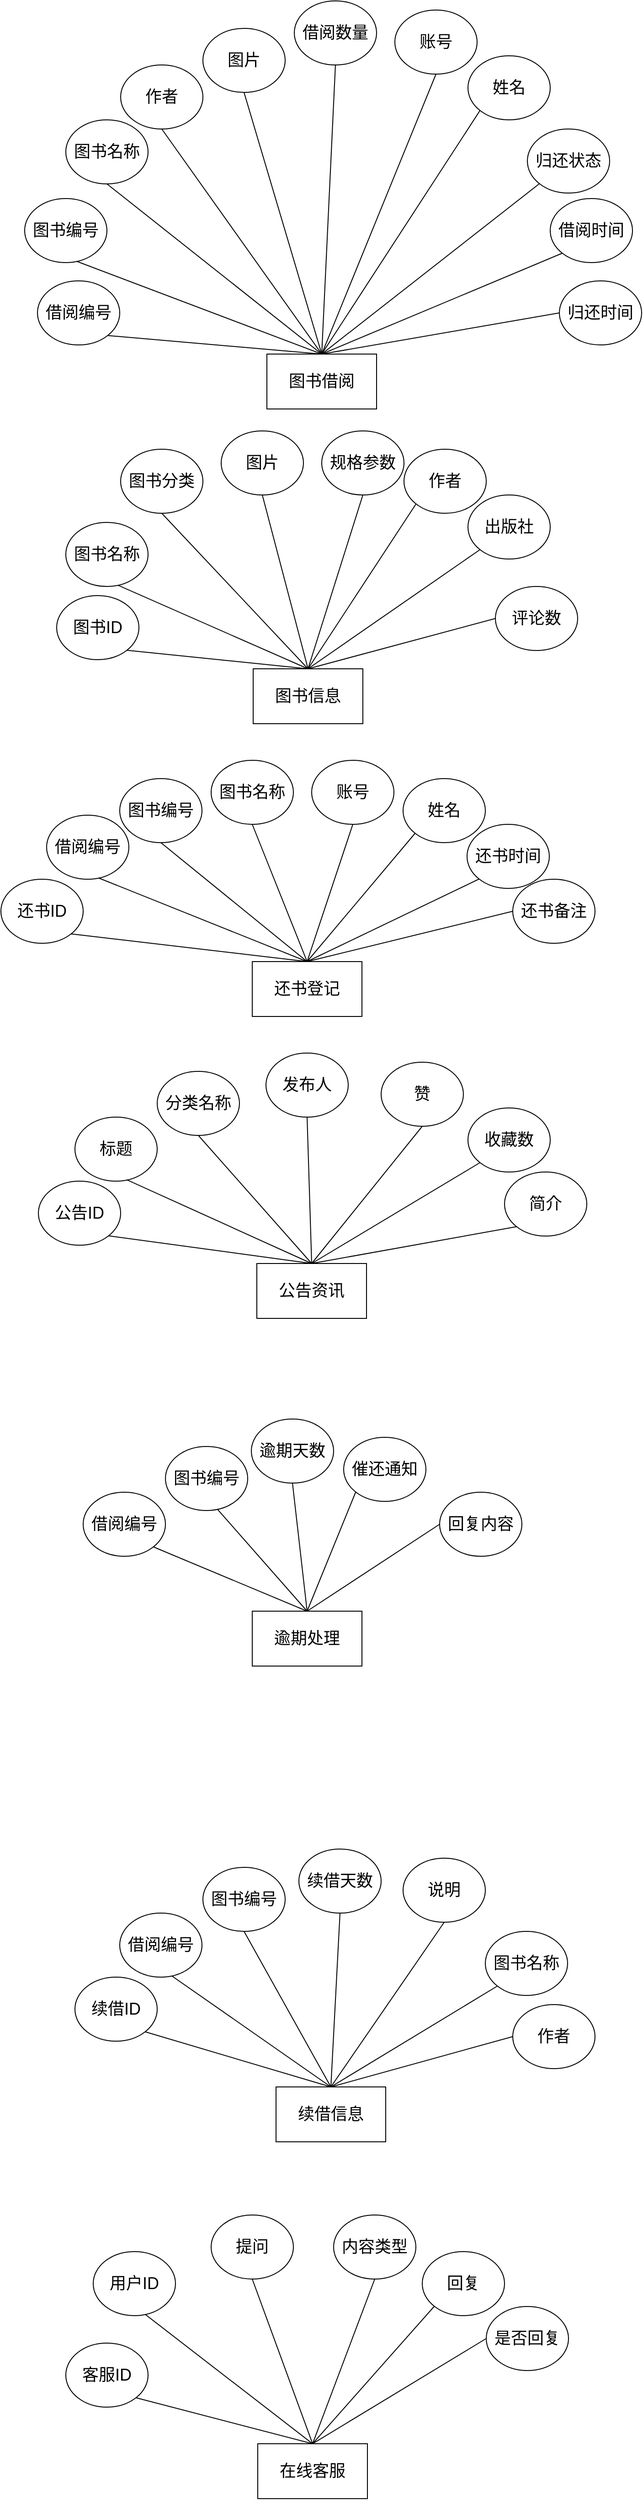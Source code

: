 <mxfile version="26.1.0">
  <diagram name="第 1 页" id="r9efI1w3UbtWpnC61uxg">
    <mxGraphModel dx="2333" dy="2314" grid="1" gridSize="10" guides="1" tooltips="1" connect="1" arrows="1" fold="1" page="1" pageScale="1" pageWidth="827" pageHeight="1169" math="0" shadow="0">
      <root>
        <mxCell id="0" />
        <mxCell id="1" parent="0" />
        <mxCell id="zDYpZziFO8J9DqXucdiA-1" value="&lt;span style=&quot;font-size: 18px;&quot;&gt;图书借阅&lt;/span&gt;" style="rounded=0;whiteSpace=wrap;html=1;" parent="1" vertex="1">
          <mxGeometry x="340" y="-504" width="120" height="60" as="geometry" />
        </mxCell>
        <mxCell id="zDYpZziFO8J9DqXucdiA-2" value="&lt;span style=&quot;font-size: 18px;&quot;&gt;借阅编号&lt;/span&gt;" style="ellipse;whiteSpace=wrap;html=1;" parent="1" vertex="1">
          <mxGeometry x="89" y="-584" width="90" height="70" as="geometry" />
        </mxCell>
        <mxCell id="zDYpZziFO8J9DqXucdiA-3" value="&lt;font style=&quot;font-size: 18px;&quot;&gt;图书编号&lt;/font&gt;" style="ellipse;whiteSpace=wrap;html=1;" parent="1" vertex="1">
          <mxGeometry x="75" y="-674" width="90" height="70" as="geometry" />
        </mxCell>
        <mxCell id="zDYpZziFO8J9DqXucdiA-4" value="&lt;font style=&quot;font-size: 18px;&quot;&gt;图书名称&lt;/font&gt;" style="ellipse;whiteSpace=wrap;html=1;" parent="1" vertex="1">
          <mxGeometry x="120" y="-760" width="90" height="70" as="geometry" />
        </mxCell>
        <mxCell id="zDYpZziFO8J9DqXucdiA-5" value="&lt;font style=&quot;font-size: 18px;&quot;&gt;作者&lt;/font&gt;" style="ellipse;whiteSpace=wrap;html=1;" parent="1" vertex="1">
          <mxGeometry x="180" y="-820" width="90" height="70" as="geometry" />
        </mxCell>
        <mxCell id="zDYpZziFO8J9DqXucdiA-6" value="&lt;span style=&quot;font-size: 18px;&quot;&gt;图片&lt;/span&gt;" style="ellipse;whiteSpace=wrap;html=1;" parent="1" vertex="1">
          <mxGeometry x="270" y="-860" width="90" height="70" as="geometry" />
        </mxCell>
        <mxCell id="zDYpZziFO8J9DqXucdiA-7" value="" style="endArrow=none;html=1;rounded=0;entryX=1;entryY=1;entryDx=0;entryDy=0;exitX=0.5;exitY=0;exitDx=0;exitDy=0;" parent="1" source="zDYpZziFO8J9DqXucdiA-1" target="zDYpZziFO8J9DqXucdiA-2" edge="1">
          <mxGeometry width="50" height="50" relative="1" as="geometry">
            <mxPoint x="380" y="-454" as="sourcePoint" />
            <mxPoint x="430" y="-504" as="targetPoint" />
          </mxGeometry>
        </mxCell>
        <mxCell id="zDYpZziFO8J9DqXucdiA-8" value="" style="endArrow=none;html=1;rounded=0;entryX=0.632;entryY=0.98;entryDx=0;entryDy=0;exitX=0.5;exitY=0;exitDx=0;exitDy=0;entryPerimeter=0;" parent="1" source="zDYpZziFO8J9DqXucdiA-1" target="zDYpZziFO8J9DqXucdiA-3" edge="1">
          <mxGeometry width="50" height="50" relative="1" as="geometry">
            <mxPoint x="410" y="-494" as="sourcePoint" />
            <mxPoint x="237" y="-564" as="targetPoint" />
          </mxGeometry>
        </mxCell>
        <mxCell id="zDYpZziFO8J9DqXucdiA-9" value="" style="endArrow=none;html=1;rounded=0;entryX=0.5;entryY=1;entryDx=0;entryDy=0;exitX=0.5;exitY=0;exitDx=0;exitDy=0;" parent="1" source="zDYpZziFO8J9DqXucdiA-1" target="zDYpZziFO8J9DqXucdiA-4" edge="1">
          <mxGeometry width="50" height="50" relative="1" as="geometry">
            <mxPoint x="410" y="-494" as="sourcePoint" />
            <mxPoint x="327" y="-615" as="targetPoint" />
          </mxGeometry>
        </mxCell>
        <mxCell id="zDYpZziFO8J9DqXucdiA-10" value="" style="endArrow=none;html=1;rounded=0;entryX=0.5;entryY=1;entryDx=0;entryDy=0;" parent="1" target="zDYpZziFO8J9DqXucdiA-5" edge="1">
          <mxGeometry width="50" height="50" relative="1" as="geometry">
            <mxPoint x="400" y="-504" as="sourcePoint" />
            <mxPoint x="425" y="-644" as="targetPoint" />
          </mxGeometry>
        </mxCell>
        <mxCell id="zDYpZziFO8J9DqXucdiA-11" value="" style="endArrow=none;html=1;rounded=0;entryX=0.5;entryY=1;entryDx=0;entryDy=0;" parent="1" target="zDYpZziFO8J9DqXucdiA-6" edge="1">
          <mxGeometry width="50" height="50" relative="1" as="geometry">
            <mxPoint x="400" y="-504" as="sourcePoint" />
            <mxPoint x="523" y="-624" as="targetPoint" />
          </mxGeometry>
        </mxCell>
        <mxCell id="zDYpZziFO8J9DqXucdiA-12" value="&lt;font style=&quot;font-size: 18px;&quot;&gt;在线客服&lt;/font&gt;" style="rounded=0;whiteSpace=wrap;html=1;" parent="1" vertex="1">
          <mxGeometry x="330" y="1780" width="120" height="60" as="geometry" />
        </mxCell>
        <mxCell id="zDYpZziFO8J9DqXucdiA-13" value="&lt;font style=&quot;font-size: 18px;&quot;&gt;客服ID&lt;/font&gt;" style="ellipse;whiteSpace=wrap;html=1;" parent="1" vertex="1">
          <mxGeometry x="120" y="1670" width="90" height="70" as="geometry" />
        </mxCell>
        <mxCell id="zDYpZziFO8J9DqXucdiA-14" value="&lt;font style=&quot;font-size: 18px;&quot;&gt;用户ID&lt;/font&gt;" style="ellipse;whiteSpace=wrap;html=1;" parent="1" vertex="1">
          <mxGeometry x="150" y="1570" width="90" height="70" as="geometry" />
        </mxCell>
        <mxCell id="zDYpZziFO8J9DqXucdiA-15" value="&lt;font style=&quot;font-size: 18px;&quot;&gt;提问&lt;/font&gt;" style="ellipse;whiteSpace=wrap;html=1;" parent="1" vertex="1">
          <mxGeometry x="279" y="1530" width="90" height="70" as="geometry" />
        </mxCell>
        <mxCell id="zDYpZziFO8J9DqXucdiA-16" value="&lt;font style=&quot;font-size: 18px;&quot;&gt;回复&lt;/font&gt;" style="ellipse;whiteSpace=wrap;html=1;" parent="1" vertex="1">
          <mxGeometry x="510" y="1570" width="90" height="70" as="geometry" />
        </mxCell>
        <mxCell id="zDYpZziFO8J9DqXucdiA-17" value="&lt;font style=&quot;font-size: 18px;&quot;&gt;是否回复&lt;/font&gt;" style="ellipse;whiteSpace=wrap;html=1;" parent="1" vertex="1">
          <mxGeometry x="580" y="1630" width="90" height="70" as="geometry" />
        </mxCell>
        <mxCell id="zDYpZziFO8J9DqXucdiA-18" value="" style="endArrow=none;html=1;rounded=0;entryX=1;entryY=1;entryDx=0;entryDy=0;exitX=0.5;exitY=0;exitDx=0;exitDy=0;" parent="1" source="zDYpZziFO8J9DqXucdiA-12" target="zDYpZziFO8J9DqXucdiA-13" edge="1">
          <mxGeometry width="50" height="50" relative="1" as="geometry">
            <mxPoint x="370" y="1830" as="sourcePoint" />
            <mxPoint x="420" y="1780" as="targetPoint" />
          </mxGeometry>
        </mxCell>
        <mxCell id="zDYpZziFO8J9DqXucdiA-19" value="" style="endArrow=none;html=1;rounded=0;entryX=0.632;entryY=0.98;entryDx=0;entryDy=0;exitX=0.5;exitY=0;exitDx=0;exitDy=0;entryPerimeter=0;" parent="1" source="zDYpZziFO8J9DqXucdiA-12" target="zDYpZziFO8J9DqXucdiA-14" edge="1">
          <mxGeometry width="50" height="50" relative="1" as="geometry">
            <mxPoint x="400" y="1790" as="sourcePoint" />
            <mxPoint x="227" y="1720" as="targetPoint" />
          </mxGeometry>
        </mxCell>
        <mxCell id="zDYpZziFO8J9DqXucdiA-20" value="" style="endArrow=none;html=1;rounded=0;entryX=0.5;entryY=1;entryDx=0;entryDy=0;exitX=0.5;exitY=0;exitDx=0;exitDy=0;" parent="1" source="zDYpZziFO8J9DqXucdiA-12" target="zDYpZziFO8J9DqXucdiA-15" edge="1">
          <mxGeometry width="50" height="50" relative="1" as="geometry">
            <mxPoint x="400" y="1790" as="sourcePoint" />
            <mxPoint x="317" y="1669" as="targetPoint" />
          </mxGeometry>
        </mxCell>
        <mxCell id="zDYpZziFO8J9DqXucdiA-21" value="" style="endArrow=none;html=1;rounded=0;entryX=0;entryY=1;entryDx=0;entryDy=0;" parent="1" target="zDYpZziFO8J9DqXucdiA-16" edge="1">
          <mxGeometry width="50" height="50" relative="1" as="geometry">
            <mxPoint x="390" y="1780" as="sourcePoint" />
            <mxPoint x="415" y="1640" as="targetPoint" />
          </mxGeometry>
        </mxCell>
        <mxCell id="zDYpZziFO8J9DqXucdiA-22" value="" style="endArrow=none;html=1;rounded=0;entryX=0;entryY=0.5;entryDx=0;entryDy=0;" parent="1" target="zDYpZziFO8J9DqXucdiA-17" edge="1">
          <mxGeometry width="50" height="50" relative="1" as="geometry">
            <mxPoint x="390" y="1780" as="sourcePoint" />
            <mxPoint x="513" y="1660" as="targetPoint" />
          </mxGeometry>
        </mxCell>
        <mxCell id="zDYpZziFO8J9DqXucdiA-23" value="&lt;font style=&quot;font-size: 18px;&quot;&gt;图书信息&lt;/font&gt;" style="rounded=0;whiteSpace=wrap;html=1;" parent="1" vertex="1">
          <mxGeometry x="325" y="-160" width="120" height="60" as="geometry" />
        </mxCell>
        <mxCell id="zDYpZziFO8J9DqXucdiA-24" value="&lt;span style=&quot;font-size: 18px;&quot;&gt;图书ID&lt;/span&gt;" style="ellipse;whiteSpace=wrap;html=1;" parent="1" vertex="1">
          <mxGeometry x="110" y="-240" width="90" height="70" as="geometry" />
        </mxCell>
        <mxCell id="zDYpZziFO8J9DqXucdiA-25" value="&lt;span style=&quot;font-size: 18px;&quot;&gt;图书名称&lt;/span&gt;" style="ellipse;whiteSpace=wrap;html=1;" parent="1" vertex="1">
          <mxGeometry x="120" y="-320" width="90" height="70" as="geometry" />
        </mxCell>
        <mxCell id="zDYpZziFO8J9DqXucdiA-26" value="&lt;font style=&quot;font-size: 18px;&quot;&gt;图书分类&lt;/font&gt;" style="ellipse;whiteSpace=wrap;html=1;" parent="1" vertex="1">
          <mxGeometry x="180" y="-400" width="90" height="70" as="geometry" />
        </mxCell>
        <mxCell id="zDYpZziFO8J9DqXucdiA-27" value="&lt;font style=&quot;font-size: 18px;&quot;&gt;出版社&lt;/font&gt;" style="ellipse;whiteSpace=wrap;html=1;" parent="1" vertex="1">
          <mxGeometry x="560" y="-350" width="90" height="70" as="geometry" />
        </mxCell>
        <mxCell id="zDYpZziFO8J9DqXucdiA-28" value="&lt;span style=&quot;font-size: 18px;&quot;&gt;评论数&lt;/span&gt;" style="ellipse;whiteSpace=wrap;html=1;" parent="1" vertex="1">
          <mxGeometry x="590" y="-250" width="90" height="70" as="geometry" />
        </mxCell>
        <mxCell id="zDYpZziFO8J9DqXucdiA-29" value="" style="endArrow=none;html=1;rounded=0;entryX=1;entryY=1;entryDx=0;entryDy=0;exitX=0.5;exitY=0;exitDx=0;exitDy=0;" parent="1" source="zDYpZziFO8J9DqXucdiA-23" target="zDYpZziFO8J9DqXucdiA-24" edge="1">
          <mxGeometry width="50" height="50" relative="1" as="geometry">
            <mxPoint x="365" y="-110" as="sourcePoint" />
            <mxPoint x="415" y="-160" as="targetPoint" />
          </mxGeometry>
        </mxCell>
        <mxCell id="zDYpZziFO8J9DqXucdiA-30" value="" style="endArrow=none;html=1;rounded=0;entryX=0.632;entryY=0.98;entryDx=0;entryDy=0;exitX=0.5;exitY=0;exitDx=0;exitDy=0;entryPerimeter=0;" parent="1" source="zDYpZziFO8J9DqXucdiA-23" target="zDYpZziFO8J9DqXucdiA-25" edge="1">
          <mxGeometry width="50" height="50" relative="1" as="geometry">
            <mxPoint x="395" y="-150" as="sourcePoint" />
            <mxPoint x="222" y="-220" as="targetPoint" />
          </mxGeometry>
        </mxCell>
        <mxCell id="zDYpZziFO8J9DqXucdiA-31" value="" style="endArrow=none;html=1;rounded=0;entryX=0.5;entryY=1;entryDx=0;entryDy=0;exitX=0.5;exitY=0;exitDx=0;exitDy=0;" parent="1" source="zDYpZziFO8J9DqXucdiA-23" target="zDYpZziFO8J9DqXucdiA-26" edge="1">
          <mxGeometry width="50" height="50" relative="1" as="geometry">
            <mxPoint x="395" y="-150" as="sourcePoint" />
            <mxPoint x="312" y="-271" as="targetPoint" />
          </mxGeometry>
        </mxCell>
        <mxCell id="zDYpZziFO8J9DqXucdiA-32" value="" style="endArrow=none;html=1;rounded=0;entryX=0;entryY=1;entryDx=0;entryDy=0;" parent="1" target="zDYpZziFO8J9DqXucdiA-27" edge="1">
          <mxGeometry width="50" height="50" relative="1" as="geometry">
            <mxPoint x="385" y="-160" as="sourcePoint" />
            <mxPoint x="410" y="-300" as="targetPoint" />
          </mxGeometry>
        </mxCell>
        <mxCell id="zDYpZziFO8J9DqXucdiA-33" value="" style="endArrow=none;html=1;rounded=0;entryX=0;entryY=0.5;entryDx=0;entryDy=0;" parent="1" target="zDYpZziFO8J9DqXucdiA-28" edge="1">
          <mxGeometry width="50" height="50" relative="1" as="geometry">
            <mxPoint x="385" y="-160" as="sourcePoint" />
            <mxPoint x="508" y="-280" as="targetPoint" />
          </mxGeometry>
        </mxCell>
        <mxCell id="zDYpZziFO8J9DqXucdiA-35" value="&lt;font style=&quot;font-size: 18px;&quot;&gt;还书登记&lt;/font&gt;" style="rounded=0;whiteSpace=wrap;html=1;" parent="1" vertex="1">
          <mxGeometry x="324" y="160" width="120" height="60" as="geometry" />
        </mxCell>
        <mxCell id="zDYpZziFO8J9DqXucdiA-36" value="&lt;font style=&quot;font-size: 18px;&quot;&gt;还书ID&lt;/font&gt;" style="ellipse;whiteSpace=wrap;html=1;" parent="1" vertex="1">
          <mxGeometry x="49" y="70" width="90" height="70" as="geometry" />
        </mxCell>
        <mxCell id="zDYpZziFO8J9DqXucdiA-37" value="&lt;font style=&quot;font-size: 18px;&quot;&gt;借阅编号&lt;/font&gt;" style="ellipse;whiteSpace=wrap;html=1;" parent="1" vertex="1">
          <mxGeometry x="99" width="90" height="70" as="geometry" />
        </mxCell>
        <mxCell id="zDYpZziFO8J9DqXucdiA-38" value="&lt;font style=&quot;font-size: 18px;&quot;&gt;图书编号&lt;/font&gt;" style="ellipse;whiteSpace=wrap;html=1;" parent="1" vertex="1">
          <mxGeometry x="179" y="-40" width="90" height="70" as="geometry" />
        </mxCell>
        <mxCell id="zDYpZziFO8J9DqXucdiA-39" value="&lt;font style=&quot;font-size: 18px;&quot;&gt;图书名称&lt;/font&gt;" style="ellipse;whiteSpace=wrap;html=1;" parent="1" vertex="1">
          <mxGeometry x="279" y="-60" width="90" height="70" as="geometry" />
        </mxCell>
        <mxCell id="zDYpZziFO8J9DqXucdiA-41" value="" style="endArrow=none;html=1;rounded=0;entryX=1;entryY=1;entryDx=0;entryDy=0;exitX=0.5;exitY=0;exitDx=0;exitDy=0;" parent="1" source="zDYpZziFO8J9DqXucdiA-35" target="zDYpZziFO8J9DqXucdiA-36" edge="1">
          <mxGeometry width="50" height="50" relative="1" as="geometry">
            <mxPoint x="364" y="210" as="sourcePoint" />
            <mxPoint x="414" y="160" as="targetPoint" />
          </mxGeometry>
        </mxCell>
        <mxCell id="zDYpZziFO8J9DqXucdiA-42" value="" style="endArrow=none;html=1;rounded=0;entryX=0.632;entryY=0.98;entryDx=0;entryDy=0;exitX=0.5;exitY=0;exitDx=0;exitDy=0;entryPerimeter=0;" parent="1" source="zDYpZziFO8J9DqXucdiA-35" target="zDYpZziFO8J9DqXucdiA-37" edge="1">
          <mxGeometry width="50" height="50" relative="1" as="geometry">
            <mxPoint x="394" y="170" as="sourcePoint" />
            <mxPoint x="221" y="100" as="targetPoint" />
          </mxGeometry>
        </mxCell>
        <mxCell id="zDYpZziFO8J9DqXucdiA-43" value="" style="endArrow=none;html=1;rounded=0;entryX=0.5;entryY=1;entryDx=0;entryDy=0;exitX=0.5;exitY=0;exitDx=0;exitDy=0;" parent="1" source="zDYpZziFO8J9DqXucdiA-35" target="zDYpZziFO8J9DqXucdiA-38" edge="1">
          <mxGeometry width="50" height="50" relative="1" as="geometry">
            <mxPoint x="394" y="170" as="sourcePoint" />
            <mxPoint x="311" y="49" as="targetPoint" />
          </mxGeometry>
        </mxCell>
        <mxCell id="zDYpZziFO8J9DqXucdiA-44" value="" style="endArrow=none;html=1;rounded=0;entryX=0.5;entryY=1;entryDx=0;entryDy=0;" parent="1" target="zDYpZziFO8J9DqXucdiA-39" edge="1">
          <mxGeometry width="50" height="50" relative="1" as="geometry">
            <mxPoint x="384" y="160" as="sourcePoint" />
            <mxPoint x="409" y="20" as="targetPoint" />
          </mxGeometry>
        </mxCell>
        <mxCell id="zDYpZziFO8J9DqXucdiA-45" value="" style="endArrow=none;html=1;rounded=0;entryX=0;entryY=1;entryDx=0;entryDy=0;" parent="1" target="QWyzyQEguM0yE1Y3YgbR-22" edge="1">
          <mxGeometry width="50" height="50" relative="1" as="geometry">
            <mxPoint x="384" y="160" as="sourcePoint" />
            <mxPoint x="579" y="85" as="targetPoint" />
          </mxGeometry>
        </mxCell>
        <mxCell id="zDYpZziFO8J9DqXucdiA-57" value="&lt;font style=&quot;font-size: 18px;&quot;&gt;公告资讯&lt;/font&gt;" style="rounded=0;whiteSpace=wrap;html=1;" parent="1" vertex="1">
          <mxGeometry x="329" y="490" width="120" height="60" as="geometry" />
        </mxCell>
        <mxCell id="zDYpZziFO8J9DqXucdiA-58" value="&lt;font style=&quot;font-size: 18px;&quot;&gt;公告ID&lt;/font&gt;" style="ellipse;whiteSpace=wrap;html=1;" parent="1" vertex="1">
          <mxGeometry x="90" y="400" width="90" height="70" as="geometry" />
        </mxCell>
        <mxCell id="zDYpZziFO8J9DqXucdiA-59" value="&lt;font style=&quot;font-size: 18px;&quot;&gt;标题&lt;/font&gt;" style="ellipse;whiteSpace=wrap;html=1;" parent="1" vertex="1">
          <mxGeometry x="130" y="330" width="90" height="70" as="geometry" />
        </mxCell>
        <mxCell id="zDYpZziFO8J9DqXucdiA-61" value="&lt;span style=&quot;font-size: 18px;&quot;&gt;简介&lt;/span&gt;" style="ellipse;whiteSpace=wrap;html=1;" parent="1" vertex="1">
          <mxGeometry x="600" y="390" width="90" height="70" as="geometry" />
        </mxCell>
        <mxCell id="zDYpZziFO8J9DqXucdiA-63" value="" style="endArrow=none;html=1;rounded=0;entryX=1;entryY=1;entryDx=0;entryDy=0;exitX=0.5;exitY=0;exitDx=0;exitDy=0;" parent="1" source="zDYpZziFO8J9DqXucdiA-57" target="zDYpZziFO8J9DqXucdiA-58" edge="1">
          <mxGeometry width="50" height="50" relative="1" as="geometry">
            <mxPoint x="369" y="540" as="sourcePoint" />
            <mxPoint x="419" y="490" as="targetPoint" />
          </mxGeometry>
        </mxCell>
        <mxCell id="zDYpZziFO8J9DqXucdiA-64" value="" style="endArrow=none;html=1;rounded=0;entryX=0.632;entryY=0.98;entryDx=0;entryDy=0;exitX=0.5;exitY=0;exitDx=0;exitDy=0;entryPerimeter=0;" parent="1" source="zDYpZziFO8J9DqXucdiA-57" target="zDYpZziFO8J9DqXucdiA-59" edge="1">
          <mxGeometry width="50" height="50" relative="1" as="geometry">
            <mxPoint x="399" y="500" as="sourcePoint" />
            <mxPoint x="226" y="430" as="targetPoint" />
          </mxGeometry>
        </mxCell>
        <mxCell id="zDYpZziFO8J9DqXucdiA-66" value="" style="endArrow=none;html=1;rounded=0;entryX=0;entryY=1;entryDx=0;entryDy=0;" parent="1" target="zDYpZziFO8J9DqXucdiA-61" edge="1">
          <mxGeometry width="50" height="50" relative="1" as="geometry">
            <mxPoint x="389" y="490" as="sourcePoint" />
            <mxPoint x="414" y="350" as="targetPoint" />
          </mxGeometry>
        </mxCell>
        <mxCell id="zDYpZziFO8J9DqXucdiA-68" value="&lt;font style=&quot;font-size: 18px;&quot;&gt;逾期处理&lt;/font&gt;" style="rounded=0;whiteSpace=wrap;html=1;" parent="1" vertex="1">
          <mxGeometry x="324" y="870" width="120" height="60" as="geometry" />
        </mxCell>
        <mxCell id="zDYpZziFO8J9DqXucdiA-69" value="&lt;span style=&quot;font-size: 18px;&quot;&gt;借阅编号&lt;/span&gt;" style="ellipse;whiteSpace=wrap;html=1;" parent="1" vertex="1">
          <mxGeometry x="139" y="740" width="90" height="70" as="geometry" />
        </mxCell>
        <mxCell id="zDYpZziFO8J9DqXucdiA-70" value="&lt;font style=&quot;font-size: 18px;&quot;&gt;图书编号&lt;/font&gt;" style="ellipse;whiteSpace=wrap;html=1;" parent="1" vertex="1">
          <mxGeometry x="229" y="690" width="90" height="70" as="geometry" />
        </mxCell>
        <mxCell id="zDYpZziFO8J9DqXucdiA-71" value="&lt;font style=&quot;font-size: 18px;&quot;&gt;逾期天数&lt;/font&gt;" style="ellipse;whiteSpace=wrap;html=1;" parent="1" vertex="1">
          <mxGeometry x="323" y="660" width="90" height="70" as="geometry" />
        </mxCell>
        <mxCell id="zDYpZziFO8J9DqXucdiA-72" value="&lt;span style=&quot;font-size: 18px;&quot;&gt;催还通知&lt;/span&gt;" style="ellipse;whiteSpace=wrap;html=1;" parent="1" vertex="1">
          <mxGeometry x="424" y="680" width="90" height="70" as="geometry" />
        </mxCell>
        <mxCell id="zDYpZziFO8J9DqXucdiA-73" value="&lt;font style=&quot;font-size: 18px;&quot;&gt;回复内容&lt;/font&gt;" style="ellipse;whiteSpace=wrap;html=1;" parent="1" vertex="1">
          <mxGeometry x="529" y="740" width="90" height="70" as="geometry" />
        </mxCell>
        <mxCell id="zDYpZziFO8J9DqXucdiA-74" value="" style="endArrow=none;html=1;rounded=0;entryX=1;entryY=1;entryDx=0;entryDy=0;exitX=0.5;exitY=0;exitDx=0;exitDy=0;" parent="1" source="zDYpZziFO8J9DqXucdiA-68" target="zDYpZziFO8J9DqXucdiA-69" edge="1">
          <mxGeometry width="50" height="50" relative="1" as="geometry">
            <mxPoint x="364" y="920" as="sourcePoint" />
            <mxPoint x="414" y="870" as="targetPoint" />
          </mxGeometry>
        </mxCell>
        <mxCell id="zDYpZziFO8J9DqXucdiA-75" value="" style="endArrow=none;html=1;rounded=0;entryX=0.632;entryY=0.98;entryDx=0;entryDy=0;exitX=0.5;exitY=0;exitDx=0;exitDy=0;entryPerimeter=0;" parent="1" source="zDYpZziFO8J9DqXucdiA-68" target="zDYpZziFO8J9DqXucdiA-70" edge="1">
          <mxGeometry width="50" height="50" relative="1" as="geometry">
            <mxPoint x="394" y="880" as="sourcePoint" />
            <mxPoint x="221" y="810" as="targetPoint" />
          </mxGeometry>
        </mxCell>
        <mxCell id="zDYpZziFO8J9DqXucdiA-76" value="" style="endArrow=none;html=1;rounded=0;entryX=0.5;entryY=1;entryDx=0;entryDy=0;exitX=0.5;exitY=0;exitDx=0;exitDy=0;" parent="1" source="zDYpZziFO8J9DqXucdiA-68" target="zDYpZziFO8J9DqXucdiA-71" edge="1">
          <mxGeometry width="50" height="50" relative="1" as="geometry">
            <mxPoint x="394" y="880" as="sourcePoint" />
            <mxPoint x="311" y="759" as="targetPoint" />
          </mxGeometry>
        </mxCell>
        <mxCell id="zDYpZziFO8J9DqXucdiA-77" value="" style="endArrow=none;html=1;rounded=0;entryX=0;entryY=1;entryDx=0;entryDy=0;" parent="1" target="zDYpZziFO8J9DqXucdiA-72" edge="1">
          <mxGeometry width="50" height="50" relative="1" as="geometry">
            <mxPoint x="384" y="870" as="sourcePoint" />
            <mxPoint x="409" y="730" as="targetPoint" />
          </mxGeometry>
        </mxCell>
        <mxCell id="zDYpZziFO8J9DqXucdiA-78" value="" style="endArrow=none;html=1;rounded=0;entryX=0;entryY=0.5;entryDx=0;entryDy=0;" parent="1" target="zDYpZziFO8J9DqXucdiA-73" edge="1">
          <mxGeometry width="50" height="50" relative="1" as="geometry">
            <mxPoint x="384" y="870" as="sourcePoint" />
            <mxPoint x="507" y="750" as="targetPoint" />
          </mxGeometry>
        </mxCell>
        <mxCell id="zDYpZziFO8J9DqXucdiA-89" value="&lt;font style=&quot;font-size: 18px;&quot;&gt;续借信息&lt;/font&gt;" style="rounded=0;whiteSpace=wrap;html=1;" parent="1" vertex="1">
          <mxGeometry x="350" y="1390" width="120" height="60" as="geometry" />
        </mxCell>
        <mxCell id="zDYpZziFO8J9DqXucdiA-90" value="&lt;span style=&quot;font-size: 18px;&quot;&gt;续借ID&lt;/span&gt;" style="ellipse;whiteSpace=wrap;html=1;" parent="1" vertex="1">
          <mxGeometry x="130" y="1270" width="90" height="70" as="geometry" />
        </mxCell>
        <mxCell id="zDYpZziFO8J9DqXucdiA-91" value="&lt;font style=&quot;font-size: 18px;&quot;&gt;借阅编号&lt;/font&gt;" style="ellipse;whiteSpace=wrap;html=1;" parent="1" vertex="1">
          <mxGeometry x="179" y="1200" width="90" height="70" as="geometry" />
        </mxCell>
        <mxCell id="zDYpZziFO8J9DqXucdiA-92" value="&lt;font style=&quot;font-size: 18px;&quot;&gt;图书编号&lt;/font&gt;" style="ellipse;whiteSpace=wrap;html=1;" parent="1" vertex="1">
          <mxGeometry x="270" y="1150" width="90" height="70" as="geometry" />
        </mxCell>
        <mxCell id="zDYpZziFO8J9DqXucdiA-93" value="&lt;span style=&quot;font-size: 18px;&quot;&gt;图书名称&lt;/span&gt;" style="ellipse;whiteSpace=wrap;html=1;" parent="1" vertex="1">
          <mxGeometry x="579" y="1220" width="90" height="70" as="geometry" />
        </mxCell>
        <mxCell id="zDYpZziFO8J9DqXucdiA-94" value="&lt;span style=&quot;font-size: 18px;&quot;&gt;作者&lt;/span&gt;" style="ellipse;whiteSpace=wrap;html=1;" parent="1" vertex="1">
          <mxGeometry x="609" y="1300" width="90" height="70" as="geometry" />
        </mxCell>
        <mxCell id="zDYpZziFO8J9DqXucdiA-95" value="" style="endArrow=none;html=1;rounded=0;entryX=1;entryY=1;entryDx=0;entryDy=0;exitX=0.5;exitY=0;exitDx=0;exitDy=0;" parent="1" source="zDYpZziFO8J9DqXucdiA-89" target="zDYpZziFO8J9DqXucdiA-90" edge="1">
          <mxGeometry width="50" height="50" relative="1" as="geometry">
            <mxPoint x="390" y="1440" as="sourcePoint" />
            <mxPoint x="440" y="1390" as="targetPoint" />
          </mxGeometry>
        </mxCell>
        <mxCell id="zDYpZziFO8J9DqXucdiA-96" value="" style="endArrow=none;html=1;rounded=0;entryX=0.632;entryY=0.98;entryDx=0;entryDy=0;exitX=0.5;exitY=0;exitDx=0;exitDy=0;entryPerimeter=0;" parent="1" source="zDYpZziFO8J9DqXucdiA-89" target="zDYpZziFO8J9DqXucdiA-91" edge="1">
          <mxGeometry width="50" height="50" relative="1" as="geometry">
            <mxPoint x="420" y="1400" as="sourcePoint" />
            <mxPoint x="247" y="1330" as="targetPoint" />
          </mxGeometry>
        </mxCell>
        <mxCell id="zDYpZziFO8J9DqXucdiA-97" value="" style="endArrow=none;html=1;rounded=0;entryX=0.5;entryY=1;entryDx=0;entryDy=0;exitX=0.5;exitY=0;exitDx=0;exitDy=0;" parent="1" source="zDYpZziFO8J9DqXucdiA-89" target="zDYpZziFO8J9DqXucdiA-92" edge="1">
          <mxGeometry width="50" height="50" relative="1" as="geometry">
            <mxPoint x="420" y="1400" as="sourcePoint" />
            <mxPoint x="337" y="1279" as="targetPoint" />
          </mxGeometry>
        </mxCell>
        <mxCell id="zDYpZziFO8J9DqXucdiA-98" value="" style="endArrow=none;html=1;rounded=0;entryX=0;entryY=1;entryDx=0;entryDy=0;" parent="1" target="zDYpZziFO8J9DqXucdiA-93" edge="1">
          <mxGeometry width="50" height="50" relative="1" as="geometry">
            <mxPoint x="410" y="1390" as="sourcePoint" />
            <mxPoint x="435" y="1250" as="targetPoint" />
          </mxGeometry>
        </mxCell>
        <mxCell id="zDYpZziFO8J9DqXucdiA-99" value="" style="endArrow=none;html=1;rounded=0;entryX=0;entryY=0.5;entryDx=0;entryDy=0;" parent="1" target="zDYpZziFO8J9DqXucdiA-94" edge="1">
          <mxGeometry width="50" height="50" relative="1" as="geometry">
            <mxPoint x="410" y="1390" as="sourcePoint" />
            <mxPoint x="533" y="1270" as="targetPoint" />
          </mxGeometry>
        </mxCell>
        <mxCell id="QWyzyQEguM0yE1Y3YgbR-1" value="&lt;font style=&quot;font-size: 18px;&quot;&gt;借阅数量&lt;/font&gt;" style="ellipse;whiteSpace=wrap;html=1;" parent="1" vertex="1">
          <mxGeometry x="370" y="-890" width="90" height="70" as="geometry" />
        </mxCell>
        <mxCell id="QWyzyQEguM0yE1Y3YgbR-2" value="" style="endArrow=none;html=1;rounded=0;entryX=0.5;entryY=1;entryDx=0;entryDy=0;exitX=0.5;exitY=0;exitDx=0;exitDy=0;" parent="1" source="zDYpZziFO8J9DqXucdiA-1" target="QWyzyQEguM0yE1Y3YgbR-1" edge="1">
          <mxGeometry width="50" height="50" relative="1" as="geometry">
            <mxPoint x="410" y="-494" as="sourcePoint" />
            <mxPoint x="325" y="-780" as="targetPoint" />
          </mxGeometry>
        </mxCell>
        <mxCell id="QWyzyQEguM0yE1Y3YgbR-4" value="&lt;font style=&quot;font-size: 18px;&quot;&gt;账号&lt;/font&gt;" style="ellipse;whiteSpace=wrap;html=1;" parent="1" vertex="1">
          <mxGeometry x="480" y="-880" width="90" height="70" as="geometry" />
        </mxCell>
        <mxCell id="QWyzyQEguM0yE1Y3YgbR-5" value="&lt;font style=&quot;font-size: 18px;&quot;&gt;姓名&lt;/font&gt;" style="ellipse;whiteSpace=wrap;html=1;" parent="1" vertex="1">
          <mxGeometry x="560" y="-830" width="90" height="70" as="geometry" />
        </mxCell>
        <mxCell id="QWyzyQEguM0yE1Y3YgbR-6" value="&lt;font style=&quot;font-size: 18px;&quot;&gt;归还状态&lt;/font&gt;" style="ellipse;whiteSpace=wrap;html=1;" parent="1" vertex="1">
          <mxGeometry x="625" y="-750" width="90" height="70" as="geometry" />
        </mxCell>
        <mxCell id="QWyzyQEguM0yE1Y3YgbR-7" value="&lt;font style=&quot;font-size: 18px;&quot;&gt;借阅时间&lt;/font&gt;" style="ellipse;whiteSpace=wrap;html=1;" parent="1" vertex="1">
          <mxGeometry x="650" y="-674" width="90" height="70" as="geometry" />
        </mxCell>
        <mxCell id="QWyzyQEguM0yE1Y3YgbR-8" value="&lt;font style=&quot;font-size: 18px;&quot;&gt;归还时间&lt;/font&gt;" style="ellipse;whiteSpace=wrap;html=1;" parent="1" vertex="1">
          <mxGeometry x="660" y="-584" width="90" height="70" as="geometry" />
        </mxCell>
        <mxCell id="QWyzyQEguM0yE1Y3YgbR-9" value="" style="endArrow=none;html=1;rounded=0;entryX=0.5;entryY=1;entryDx=0;entryDy=0;exitX=0.5;exitY=0;exitDx=0;exitDy=0;" parent="1" source="zDYpZziFO8J9DqXucdiA-1" target="QWyzyQEguM0yE1Y3YgbR-4" edge="1">
          <mxGeometry width="50" height="50" relative="1" as="geometry">
            <mxPoint x="410" y="-494" as="sourcePoint" />
            <mxPoint x="325" y="-780" as="targetPoint" />
          </mxGeometry>
        </mxCell>
        <mxCell id="QWyzyQEguM0yE1Y3YgbR-10" value="" style="endArrow=none;html=1;rounded=0;entryX=0;entryY=1;entryDx=0;entryDy=0;exitX=0.5;exitY=0;exitDx=0;exitDy=0;" parent="1" source="zDYpZziFO8J9DqXucdiA-1" target="QWyzyQEguM0yE1Y3YgbR-5" edge="1">
          <mxGeometry width="50" height="50" relative="1" as="geometry">
            <mxPoint x="410" y="-494" as="sourcePoint" />
            <mxPoint x="525" y="-780" as="targetPoint" />
          </mxGeometry>
        </mxCell>
        <mxCell id="QWyzyQEguM0yE1Y3YgbR-11" value="" style="endArrow=none;html=1;rounded=0;entryX=0;entryY=1;entryDx=0;entryDy=0;exitX=0.5;exitY=0;exitDx=0;exitDy=0;" parent="1" source="zDYpZziFO8J9DqXucdiA-1" target="QWyzyQEguM0yE1Y3YgbR-6" edge="1">
          <mxGeometry width="50" height="50" relative="1" as="geometry">
            <mxPoint x="410" y="-494" as="sourcePoint" />
            <mxPoint x="593" y="-773" as="targetPoint" />
          </mxGeometry>
        </mxCell>
        <mxCell id="QWyzyQEguM0yE1Y3YgbR-12" value="" style="endArrow=none;html=1;rounded=0;entryX=0.5;entryY=0;entryDx=0;entryDy=0;exitX=0;exitY=1;exitDx=0;exitDy=0;" parent="1" source="QWyzyQEguM0yE1Y3YgbR-7" target="zDYpZziFO8J9DqXucdiA-1" edge="1">
          <mxGeometry width="50" height="50" relative="1" as="geometry">
            <mxPoint x="410" y="-494" as="sourcePoint" />
            <mxPoint x="177" y="-520" as="targetPoint" />
          </mxGeometry>
        </mxCell>
        <mxCell id="QWyzyQEguM0yE1Y3YgbR-13" value="" style="endArrow=none;html=1;rounded=0;entryX=0.5;entryY=0;entryDx=0;entryDy=0;exitX=0;exitY=0.5;exitDx=0;exitDy=0;" parent="1" source="QWyzyQEguM0yE1Y3YgbR-8" target="zDYpZziFO8J9DqXucdiA-1" edge="1">
          <mxGeometry width="50" height="50" relative="1" as="geometry">
            <mxPoint x="683" y="-630" as="sourcePoint" />
            <mxPoint x="410" y="-494" as="targetPoint" />
          </mxGeometry>
        </mxCell>
        <mxCell id="QWyzyQEguM0yE1Y3YgbR-14" value="&lt;font style=&quot;font-size: 18px;&quot;&gt;图片&lt;/font&gt;" style="ellipse;whiteSpace=wrap;html=1;" parent="1" vertex="1">
          <mxGeometry x="290" y="-420" width="90" height="70" as="geometry" />
        </mxCell>
        <mxCell id="QWyzyQEguM0yE1Y3YgbR-15" value="&lt;span style=&quot;font-size: 18px;&quot;&gt;规格参数&lt;/span&gt;" style="ellipse;whiteSpace=wrap;html=1;" parent="1" vertex="1">
          <mxGeometry x="400" y="-420" width="90" height="70" as="geometry" />
        </mxCell>
        <mxCell id="QWyzyQEguM0yE1Y3YgbR-17" value="&lt;span style=&quot;font-size: 18px;&quot;&gt;作者&lt;/span&gt;" style="ellipse;whiteSpace=wrap;html=1;" parent="1" vertex="1">
          <mxGeometry x="490" y="-400" width="90" height="70" as="geometry" />
        </mxCell>
        <mxCell id="QWyzyQEguM0yE1Y3YgbR-18" value="" style="endArrow=none;html=1;rounded=0;entryX=0.5;entryY=1;entryDx=0;entryDy=0;exitX=0.5;exitY=0;exitDx=0;exitDy=0;" parent="1" source="zDYpZziFO8J9DqXucdiA-23" target="QWyzyQEguM0yE1Y3YgbR-14" edge="1">
          <mxGeometry width="50" height="50" relative="1" as="geometry">
            <mxPoint x="395" y="-150" as="sourcePoint" />
            <mxPoint x="187" y="-241" as="targetPoint" />
          </mxGeometry>
        </mxCell>
        <mxCell id="QWyzyQEguM0yE1Y3YgbR-19" value="" style="endArrow=none;html=1;rounded=0;entryX=0.5;entryY=1;entryDx=0;entryDy=0;exitX=0.5;exitY=0;exitDx=0;exitDy=0;" parent="1" source="zDYpZziFO8J9DqXucdiA-23" target="QWyzyQEguM0yE1Y3YgbR-15" edge="1">
          <mxGeometry width="50" height="50" relative="1" as="geometry">
            <mxPoint x="380" y="-160" as="sourcePoint" />
            <mxPoint x="345" y="-340" as="targetPoint" />
          </mxGeometry>
        </mxCell>
        <mxCell id="QWyzyQEguM0yE1Y3YgbR-20" value="" style="endArrow=none;html=1;rounded=0;entryX=0;entryY=1;entryDx=0;entryDy=0;exitX=0.5;exitY=0;exitDx=0;exitDy=0;" parent="1" source="zDYpZziFO8J9DqXucdiA-23" target="QWyzyQEguM0yE1Y3YgbR-17" edge="1">
          <mxGeometry width="50" height="50" relative="1" as="geometry">
            <mxPoint x="395" y="-150" as="sourcePoint" />
            <mxPoint x="455" y="-350" as="targetPoint" />
          </mxGeometry>
        </mxCell>
        <mxCell id="QWyzyQEguM0yE1Y3YgbR-21" value="&lt;font style=&quot;font-size: 18px;&quot;&gt;账号&lt;/font&gt;" style="ellipse;whiteSpace=wrap;html=1;" parent="1" vertex="1">
          <mxGeometry x="389" y="-60" width="90" height="70" as="geometry" />
        </mxCell>
        <mxCell id="QWyzyQEguM0yE1Y3YgbR-22" value="&lt;font style=&quot;font-size: 18px;&quot;&gt;姓名&lt;/font&gt;" style="ellipse;whiteSpace=wrap;html=1;" parent="1" vertex="1">
          <mxGeometry x="489" y="-40" width="90" height="70" as="geometry" />
        </mxCell>
        <mxCell id="QWyzyQEguM0yE1Y3YgbR-23" value="&lt;font style=&quot;font-size: 18px;&quot;&gt;还书时间&lt;/font&gt;" style="ellipse;whiteSpace=wrap;html=1;" parent="1" vertex="1">
          <mxGeometry x="559" y="10" width="90" height="70" as="geometry" />
        </mxCell>
        <mxCell id="QWyzyQEguM0yE1Y3YgbR-24" value="&lt;font style=&quot;font-size: 18px;&quot;&gt;还书备注&lt;/font&gt;" style="ellipse;whiteSpace=wrap;html=1;" parent="1" vertex="1">
          <mxGeometry x="609" y="70" width="90" height="70" as="geometry" />
        </mxCell>
        <mxCell id="QWyzyQEguM0yE1Y3YgbR-25" value="" style="endArrow=none;html=1;rounded=0;entryX=0.5;entryY=1;entryDx=0;entryDy=0;exitX=0.5;exitY=0;exitDx=0;exitDy=0;" parent="1" source="zDYpZziFO8J9DqXucdiA-35" target="QWyzyQEguM0yE1Y3YgbR-21" edge="1">
          <mxGeometry width="50" height="50" relative="1" as="geometry">
            <mxPoint x="394" y="170" as="sourcePoint" />
            <mxPoint x="589" y="95" as="targetPoint" />
          </mxGeometry>
        </mxCell>
        <mxCell id="QWyzyQEguM0yE1Y3YgbR-26" value="" style="endArrow=none;html=1;rounded=0;entryX=0;entryY=1;entryDx=0;entryDy=0;exitX=0.5;exitY=0;exitDx=0;exitDy=0;" parent="1" source="zDYpZziFO8J9DqXucdiA-35" target="QWyzyQEguM0yE1Y3YgbR-23" edge="1">
          <mxGeometry width="50" height="50" relative="1" as="geometry">
            <mxPoint x="394" y="170" as="sourcePoint" />
            <mxPoint x="512" y="30" as="targetPoint" />
          </mxGeometry>
        </mxCell>
        <mxCell id="QWyzyQEguM0yE1Y3YgbR-27" value="" style="endArrow=none;html=1;rounded=0;entryX=0;entryY=0.5;entryDx=0;entryDy=0;exitX=0.5;exitY=0;exitDx=0;exitDy=0;" parent="1" source="zDYpZziFO8J9DqXucdiA-35" target="QWyzyQEguM0yE1Y3YgbR-24" edge="1">
          <mxGeometry width="50" height="50" relative="1" as="geometry">
            <mxPoint x="394" y="170" as="sourcePoint" />
            <mxPoint x="612" y="80" as="targetPoint" />
          </mxGeometry>
        </mxCell>
        <mxCell id="0jBo7pZahgrigkSRvTY8-1" value="&lt;font style=&quot;font-size: 18px;&quot;&gt;分类名称&lt;/font&gt;" style="ellipse;whiteSpace=wrap;html=1;" vertex="1" parent="1">
          <mxGeometry x="220" y="280" width="90" height="70" as="geometry" />
        </mxCell>
        <mxCell id="0jBo7pZahgrigkSRvTY8-2" value="&lt;font style=&quot;font-size: 18px;&quot;&gt;发布人&lt;/font&gt;" style="ellipse;whiteSpace=wrap;html=1;" vertex="1" parent="1">
          <mxGeometry x="339" y="260" width="90" height="70" as="geometry" />
        </mxCell>
        <mxCell id="0jBo7pZahgrigkSRvTY8-4" value="&lt;span style=&quot;font-size: 18px;&quot;&gt;赞&lt;/span&gt;" style="ellipse;whiteSpace=wrap;html=1;" vertex="1" parent="1">
          <mxGeometry x="465" y="270" width="90" height="70" as="geometry" />
        </mxCell>
        <mxCell id="0jBo7pZahgrigkSRvTY8-5" value="&lt;span style=&quot;font-size: 18px;&quot;&gt;收藏数&lt;/span&gt;" style="ellipse;whiteSpace=wrap;html=1;" vertex="1" parent="1">
          <mxGeometry x="560" y="320" width="90" height="70" as="geometry" />
        </mxCell>
        <mxCell id="0jBo7pZahgrigkSRvTY8-6" value="" style="endArrow=none;html=1;rounded=0;entryX=0.5;entryY=1;entryDx=0;entryDy=0;exitX=0.5;exitY=0;exitDx=0;exitDy=0;" edge="1" parent="1" source="zDYpZziFO8J9DqXucdiA-57" target="0jBo7pZahgrigkSRvTY8-1">
          <mxGeometry width="50" height="50" relative="1" as="geometry">
            <mxPoint x="399" y="500" as="sourcePoint" />
            <mxPoint x="217" y="389" as="targetPoint" />
          </mxGeometry>
        </mxCell>
        <mxCell id="0jBo7pZahgrigkSRvTY8-7" value="" style="endArrow=none;html=1;rounded=0;entryX=0.5;entryY=1;entryDx=0;entryDy=0;exitX=0.5;exitY=0;exitDx=0;exitDy=0;" edge="1" parent="1" source="zDYpZziFO8J9DqXucdiA-57" target="0jBo7pZahgrigkSRvTY8-2">
          <mxGeometry width="50" height="50" relative="1" as="geometry">
            <mxPoint x="399" y="500" as="sourcePoint" />
            <mxPoint x="310" y="350" as="targetPoint" />
          </mxGeometry>
        </mxCell>
        <mxCell id="0jBo7pZahgrigkSRvTY8-8" value="" style="endArrow=none;html=1;rounded=0;entryX=0.5;entryY=1;entryDx=0;entryDy=0;exitX=0.5;exitY=0;exitDx=0;exitDy=0;" edge="1" parent="1" source="zDYpZziFO8J9DqXucdiA-57" target="0jBo7pZahgrigkSRvTY8-4">
          <mxGeometry width="50" height="50" relative="1" as="geometry">
            <mxPoint x="399" y="500" as="sourcePoint" />
            <mxPoint x="415" y="330" as="targetPoint" />
          </mxGeometry>
        </mxCell>
        <mxCell id="0jBo7pZahgrigkSRvTY8-9" value="" style="endArrow=none;html=1;rounded=0;entryX=0;entryY=1;entryDx=0;entryDy=0;exitX=0.5;exitY=0;exitDx=0;exitDy=0;" edge="1" parent="1" source="zDYpZziFO8J9DqXucdiA-57" target="0jBo7pZahgrigkSRvTY8-5">
          <mxGeometry width="50" height="50" relative="1" as="geometry">
            <mxPoint x="399" y="500" as="sourcePoint" />
            <mxPoint x="520" y="350" as="targetPoint" />
          </mxGeometry>
        </mxCell>
        <mxCell id="0jBo7pZahgrigkSRvTY8-10" value="&lt;span style=&quot;font-size: 18px;&quot;&gt;续借天数&lt;/span&gt;" style="ellipse;whiteSpace=wrap;html=1;" vertex="1" parent="1">
          <mxGeometry x="375" y="1130" width="90" height="70" as="geometry" />
        </mxCell>
        <mxCell id="0jBo7pZahgrigkSRvTY8-11" value="&lt;span style=&quot;font-size: 18px;&quot;&gt;说明&lt;/span&gt;" style="ellipse;whiteSpace=wrap;html=1;" vertex="1" parent="1">
          <mxGeometry x="489" y="1140" width="90" height="70" as="geometry" />
        </mxCell>
        <mxCell id="0jBo7pZahgrigkSRvTY8-12" value="" style="endArrow=none;html=1;rounded=0;entryX=0.5;entryY=1;entryDx=0;entryDy=0;exitX=0.5;exitY=0;exitDx=0;exitDy=0;" edge="1" parent="1" source="zDYpZziFO8J9DqXucdiA-89" target="0jBo7pZahgrigkSRvTY8-10">
          <mxGeometry width="50" height="50" relative="1" as="geometry">
            <mxPoint x="420" y="1400" as="sourcePoint" />
            <mxPoint x="325" y="1230" as="targetPoint" />
          </mxGeometry>
        </mxCell>
        <mxCell id="0jBo7pZahgrigkSRvTY8-13" value="" style="endArrow=none;html=1;rounded=0;entryX=0.5;entryY=1;entryDx=0;entryDy=0;exitX=0.5;exitY=0;exitDx=0;exitDy=0;" edge="1" parent="1" source="zDYpZziFO8J9DqXucdiA-89" target="0jBo7pZahgrigkSRvTY8-11">
          <mxGeometry width="50" height="50" relative="1" as="geometry">
            <mxPoint x="420" y="1400" as="sourcePoint" />
            <mxPoint x="430" y="1210" as="targetPoint" />
          </mxGeometry>
        </mxCell>
        <mxCell id="0jBo7pZahgrigkSRvTY8-14" value="&lt;font style=&quot;font-size: 18px;&quot;&gt;内容类型&lt;/font&gt;" style="ellipse;whiteSpace=wrap;html=1;" vertex="1" parent="1">
          <mxGeometry x="413" y="1530" width="90" height="70" as="geometry" />
        </mxCell>
        <mxCell id="0jBo7pZahgrigkSRvTY8-15" value="" style="endArrow=none;html=1;rounded=0;entryX=0.5;entryY=1;entryDx=0;entryDy=0;exitX=0.5;exitY=0;exitDx=0;exitDy=0;" edge="1" parent="1" source="zDYpZziFO8J9DqXucdiA-12" target="0jBo7pZahgrigkSRvTY8-14">
          <mxGeometry width="50" height="50" relative="1" as="geometry">
            <mxPoint x="400" y="1790" as="sourcePoint" />
            <mxPoint x="275" y="1600" as="targetPoint" />
          </mxGeometry>
        </mxCell>
      </root>
    </mxGraphModel>
  </diagram>
</mxfile>
